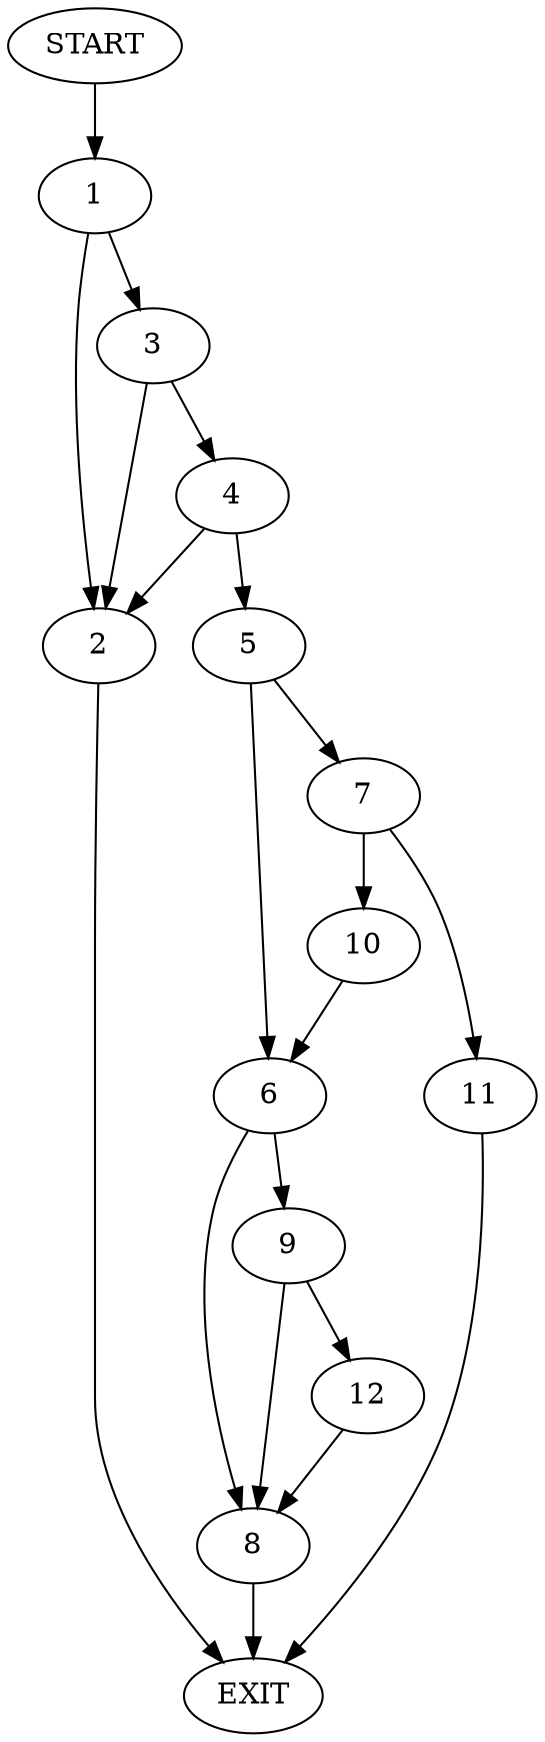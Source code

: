 digraph {
0 [label="START"]
13 [label="EXIT"]
0 -> 1
1 -> 2
1 -> 3
3 -> 2
3 -> 4
2 -> 13
4 -> 5
4 -> 2
5 -> 6
5 -> 7
6 -> 8
6 -> 9
7 -> 10
7 -> 11
10 -> 6
11 -> 13
8 -> 13
9 -> 12
9 -> 8
12 -> 8
}

